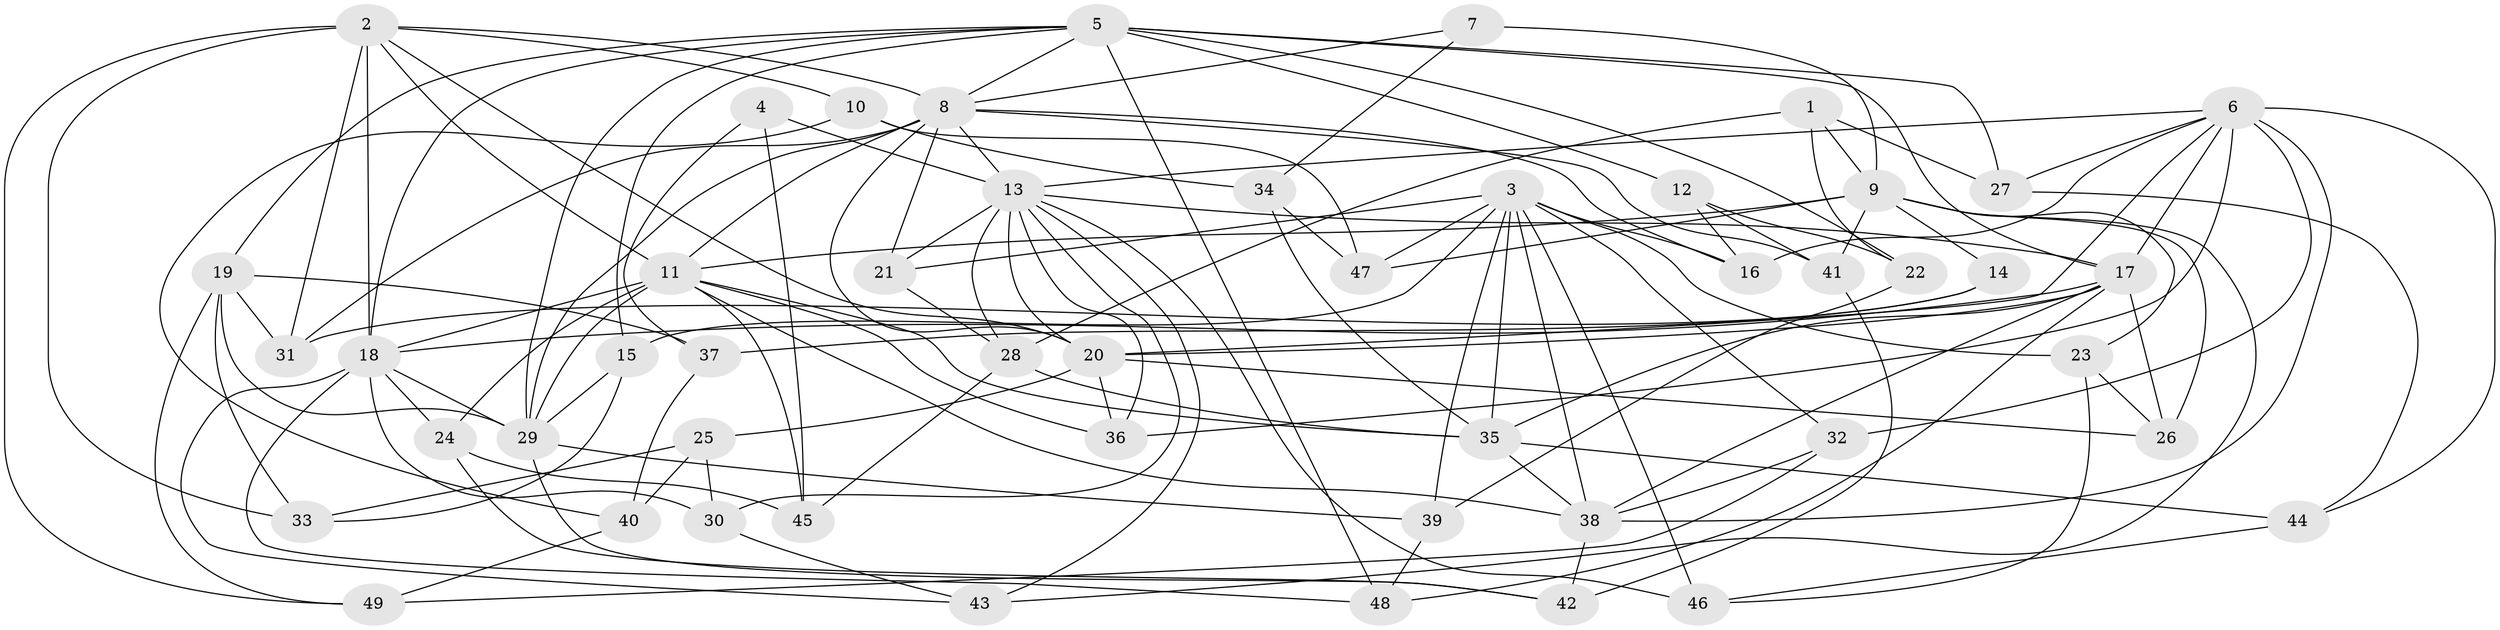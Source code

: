 // original degree distribution, {4: 1.0}
// Generated by graph-tools (version 1.1) at 2025/37/03/09/25 02:37:50]
// undirected, 49 vertices, 133 edges
graph export_dot {
graph [start="1"]
  node [color=gray90,style=filled];
  1;
  2;
  3;
  4;
  5;
  6;
  7;
  8;
  9;
  10;
  11;
  12;
  13;
  14;
  15;
  16;
  17;
  18;
  19;
  20;
  21;
  22;
  23;
  24;
  25;
  26;
  27;
  28;
  29;
  30;
  31;
  32;
  33;
  34;
  35;
  36;
  37;
  38;
  39;
  40;
  41;
  42;
  43;
  44;
  45;
  46;
  47;
  48;
  49;
  1 -- 9 [weight=1.0];
  1 -- 22 [weight=1.0];
  1 -- 27 [weight=1.0];
  1 -- 28 [weight=1.0];
  2 -- 8 [weight=1.0];
  2 -- 10 [weight=1.0];
  2 -- 11 [weight=1.0];
  2 -- 18 [weight=1.0];
  2 -- 20 [weight=1.0];
  2 -- 31 [weight=1.0];
  2 -- 33 [weight=1.0];
  2 -- 49 [weight=1.0];
  3 -- 15 [weight=1.0];
  3 -- 16 [weight=1.0];
  3 -- 21 [weight=1.0];
  3 -- 23 [weight=1.0];
  3 -- 32 [weight=1.0];
  3 -- 35 [weight=1.0];
  3 -- 38 [weight=1.0];
  3 -- 39 [weight=1.0];
  3 -- 46 [weight=1.0];
  3 -- 47 [weight=1.0];
  4 -- 13 [weight=2.0];
  4 -- 37 [weight=1.0];
  4 -- 45 [weight=1.0];
  5 -- 8 [weight=1.0];
  5 -- 12 [weight=1.0];
  5 -- 15 [weight=1.0];
  5 -- 17 [weight=1.0];
  5 -- 18 [weight=1.0];
  5 -- 19 [weight=1.0];
  5 -- 22 [weight=1.0];
  5 -- 27 [weight=1.0];
  5 -- 29 [weight=1.0];
  5 -- 48 [weight=1.0];
  6 -- 13 [weight=1.0];
  6 -- 16 [weight=1.0];
  6 -- 17 [weight=1.0];
  6 -- 20 [weight=1.0];
  6 -- 27 [weight=1.0];
  6 -- 32 [weight=1.0];
  6 -- 36 [weight=1.0];
  6 -- 38 [weight=2.0];
  6 -- 44 [weight=1.0];
  7 -- 8 [weight=2.0];
  7 -- 9 [weight=1.0];
  7 -- 34 [weight=1.0];
  8 -- 11 [weight=1.0];
  8 -- 13 [weight=1.0];
  8 -- 16 [weight=1.0];
  8 -- 20 [weight=1.0];
  8 -- 21 [weight=1.0];
  8 -- 29 [weight=1.0];
  8 -- 31 [weight=1.0];
  8 -- 41 [weight=1.0];
  9 -- 11 [weight=1.0];
  9 -- 14 [weight=2.0];
  9 -- 23 [weight=1.0];
  9 -- 26 [weight=1.0];
  9 -- 41 [weight=1.0];
  9 -- 43 [weight=1.0];
  9 -- 47 [weight=1.0];
  10 -- 34 [weight=1.0];
  10 -- 40 [weight=1.0];
  10 -- 47 [weight=1.0];
  11 -- 18 [weight=2.0];
  11 -- 24 [weight=1.0];
  11 -- 29 [weight=2.0];
  11 -- 35 [weight=1.0];
  11 -- 36 [weight=1.0];
  11 -- 38 [weight=1.0];
  11 -- 45 [weight=1.0];
  12 -- 16 [weight=1.0];
  12 -- 22 [weight=1.0];
  12 -- 41 [weight=1.0];
  13 -- 17 [weight=1.0];
  13 -- 20 [weight=1.0];
  13 -- 21 [weight=1.0];
  13 -- 28 [weight=1.0];
  13 -- 30 [weight=1.0];
  13 -- 36 [weight=1.0];
  13 -- 43 [weight=1.0];
  13 -- 46 [weight=1.0];
  14 -- 31 [weight=1.0];
  14 -- 37 [weight=1.0];
  15 -- 29 [weight=1.0];
  15 -- 33 [weight=1.0];
  17 -- 18 [weight=2.0];
  17 -- 20 [weight=1.0];
  17 -- 26 [weight=1.0];
  17 -- 35 [weight=1.0];
  17 -- 38 [weight=1.0];
  17 -- 48 [weight=1.0];
  18 -- 24 [weight=1.0];
  18 -- 29 [weight=2.0];
  18 -- 30 [weight=1.0];
  18 -- 43 [weight=1.0];
  18 -- 48 [weight=1.0];
  19 -- 29 [weight=3.0];
  19 -- 31 [weight=1.0];
  19 -- 33 [weight=1.0];
  19 -- 37 [weight=1.0];
  19 -- 49 [weight=1.0];
  20 -- 25 [weight=1.0];
  20 -- 26 [weight=1.0];
  20 -- 36 [weight=1.0];
  21 -- 28 [weight=1.0];
  22 -- 39 [weight=1.0];
  23 -- 26 [weight=1.0];
  23 -- 46 [weight=1.0];
  24 -- 42 [weight=1.0];
  24 -- 45 [weight=1.0];
  25 -- 30 [weight=1.0];
  25 -- 33 [weight=1.0];
  25 -- 40 [weight=1.0];
  27 -- 44 [weight=1.0];
  28 -- 35 [weight=2.0];
  28 -- 45 [weight=1.0];
  29 -- 39 [weight=1.0];
  29 -- 42 [weight=1.0];
  30 -- 43 [weight=1.0];
  32 -- 38 [weight=1.0];
  32 -- 49 [weight=1.0];
  34 -- 35 [weight=1.0];
  34 -- 47 [weight=1.0];
  35 -- 38 [weight=1.0];
  35 -- 44 [weight=1.0];
  37 -- 40 [weight=1.0];
  38 -- 42 [weight=1.0];
  39 -- 48 [weight=1.0];
  40 -- 49 [weight=1.0];
  41 -- 42 [weight=1.0];
  44 -- 46 [weight=1.0];
}
